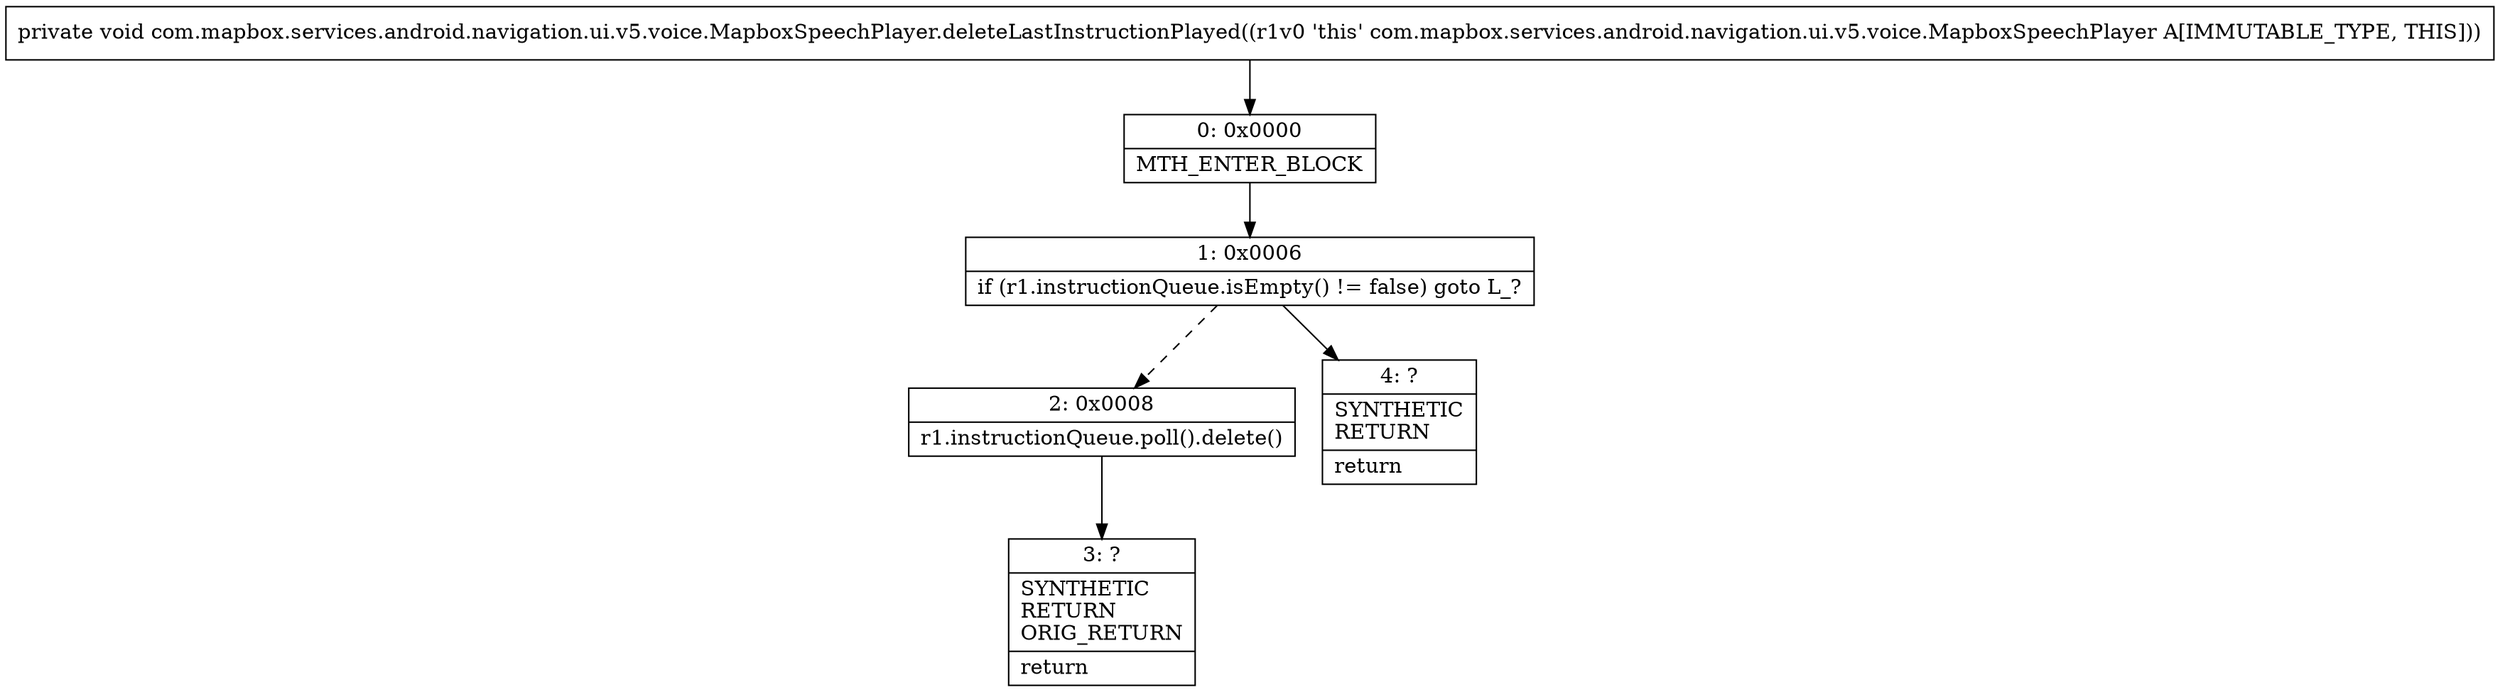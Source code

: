 digraph "CFG forcom.mapbox.services.android.navigation.ui.v5.voice.MapboxSpeechPlayer.deleteLastInstructionPlayed()V" {
Node_0 [shape=record,label="{0\:\ 0x0000|MTH_ENTER_BLOCK\l}"];
Node_1 [shape=record,label="{1\:\ 0x0006|if (r1.instructionQueue.isEmpty() != false) goto L_?\l}"];
Node_2 [shape=record,label="{2\:\ 0x0008|r1.instructionQueue.poll().delete()\l}"];
Node_3 [shape=record,label="{3\:\ ?|SYNTHETIC\lRETURN\lORIG_RETURN\l|return\l}"];
Node_4 [shape=record,label="{4\:\ ?|SYNTHETIC\lRETURN\l|return\l}"];
MethodNode[shape=record,label="{private void com.mapbox.services.android.navigation.ui.v5.voice.MapboxSpeechPlayer.deleteLastInstructionPlayed((r1v0 'this' com.mapbox.services.android.navigation.ui.v5.voice.MapboxSpeechPlayer A[IMMUTABLE_TYPE, THIS])) }"];
MethodNode -> Node_0;
Node_0 -> Node_1;
Node_1 -> Node_2[style=dashed];
Node_1 -> Node_4;
Node_2 -> Node_3;
}

